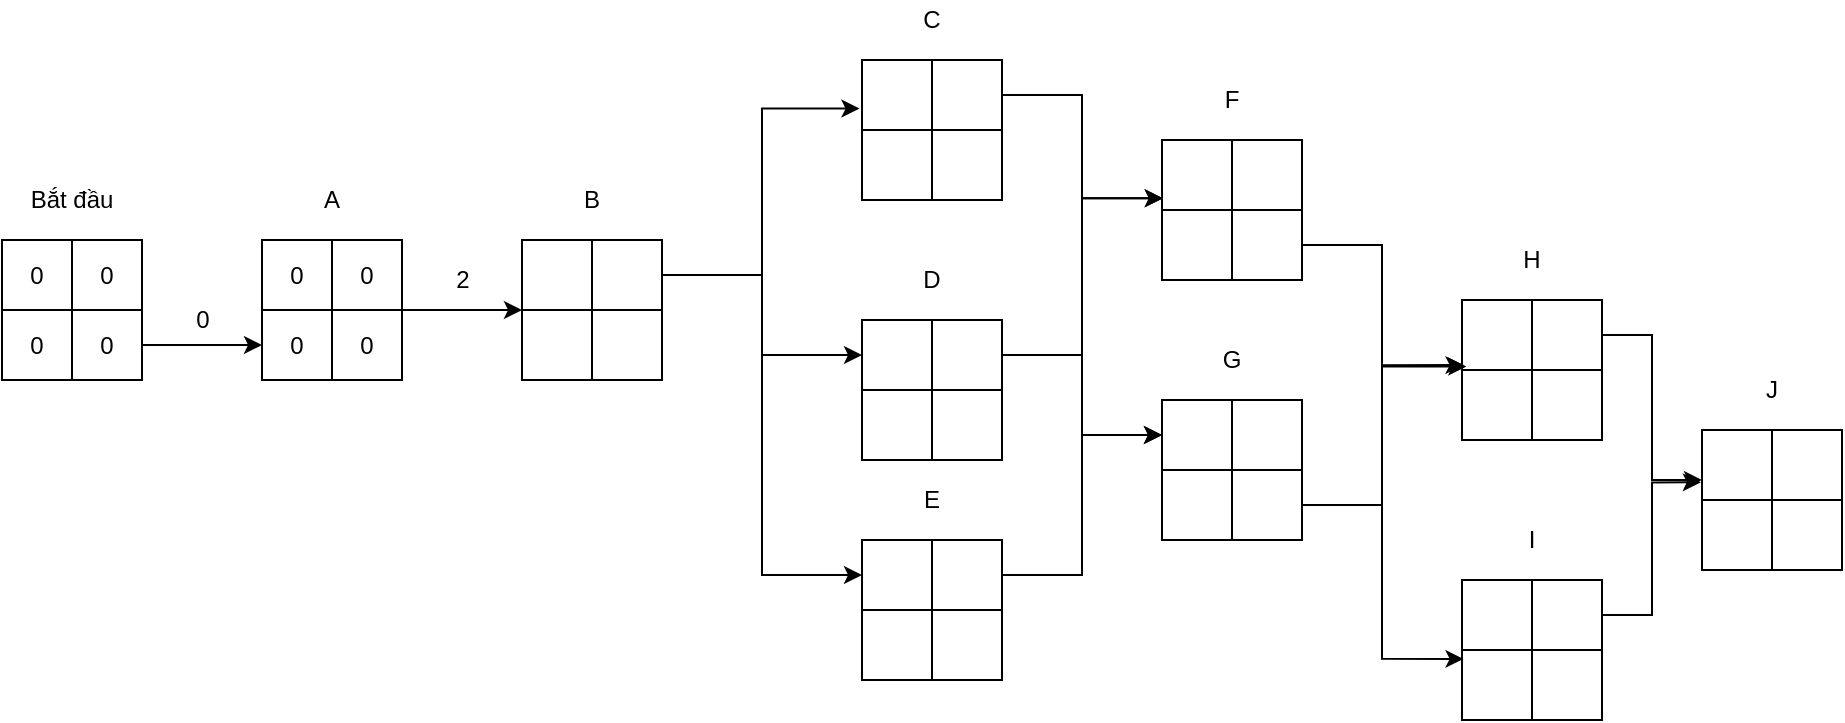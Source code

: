 <mxfile version="14.7.10" type="github">
  <diagram id="uhwE0c-8e0wxUdymhMIp" name="Page-1">
    <mxGraphModel dx="1133" dy="554" grid="1" gridSize="10" guides="1" tooltips="1" connect="1" arrows="1" fold="1" page="1" pageScale="1" pageWidth="827" pageHeight="1169" math="0" shadow="0">
      <root>
        <mxCell id="0" />
        <mxCell id="1" parent="0" />
        <mxCell id="TPGvRt4gA4q5o_KJM3am-9" value="" style="shape=table;startSize=0;container=1;collapsible=0;childLayout=tableLayout;" vertex="1" parent="1">
          <mxGeometry x="110" y="140" width="70" height="70" as="geometry" />
        </mxCell>
        <mxCell id="TPGvRt4gA4q5o_KJM3am-10" value="" style="shape=partialRectangle;collapsible=0;dropTarget=0;pointerEvents=0;fillColor=none;top=0;left=0;bottom=0;right=0;points=[[0,0.5],[1,0.5]];portConstraint=eastwest;" vertex="1" parent="TPGvRt4gA4q5o_KJM3am-9">
          <mxGeometry width="70" height="35" as="geometry" />
        </mxCell>
        <mxCell id="TPGvRt4gA4q5o_KJM3am-11" value="0" style="shape=partialRectangle;html=1;whiteSpace=wrap;connectable=0;overflow=hidden;fillColor=none;top=0;left=0;bottom=0;right=0;" vertex="1" parent="TPGvRt4gA4q5o_KJM3am-10">
          <mxGeometry width="35" height="35" as="geometry" />
        </mxCell>
        <mxCell id="TPGvRt4gA4q5o_KJM3am-12" value="0" style="shape=partialRectangle;html=1;whiteSpace=wrap;connectable=0;overflow=hidden;fillColor=none;top=0;left=0;bottom=0;right=0;" vertex="1" parent="TPGvRt4gA4q5o_KJM3am-10">
          <mxGeometry x="35" width="35" height="35" as="geometry" />
        </mxCell>
        <mxCell id="TPGvRt4gA4q5o_KJM3am-13" value="" style="shape=partialRectangle;collapsible=0;dropTarget=0;pointerEvents=0;fillColor=none;top=0;left=0;bottom=0;right=0;points=[[0,0.5],[1,0.5]];portConstraint=eastwest;" vertex="1" parent="TPGvRt4gA4q5o_KJM3am-9">
          <mxGeometry y="35" width="70" height="35" as="geometry" />
        </mxCell>
        <mxCell id="TPGvRt4gA4q5o_KJM3am-14" value="0" style="shape=partialRectangle;html=1;whiteSpace=wrap;connectable=0;overflow=hidden;fillColor=none;top=0;left=0;bottom=0;right=0;" vertex="1" parent="TPGvRt4gA4q5o_KJM3am-13">
          <mxGeometry width="35" height="35" as="geometry" />
        </mxCell>
        <mxCell id="TPGvRt4gA4q5o_KJM3am-15" value="0" style="shape=partialRectangle;html=1;whiteSpace=wrap;connectable=0;overflow=hidden;fillColor=none;top=0;left=0;bottom=0;right=0;" vertex="1" parent="TPGvRt4gA4q5o_KJM3am-13">
          <mxGeometry x="35" width="35" height="35" as="geometry" />
        </mxCell>
        <mxCell id="TPGvRt4gA4q5o_KJM3am-16" value="Bắt đầu" style="text;html=1;strokeColor=none;fillColor=none;align=center;verticalAlign=middle;whiteSpace=wrap;rounded=0;" vertex="1" parent="1">
          <mxGeometry x="110" y="110" width="70" height="20" as="geometry" />
        </mxCell>
        <mxCell id="TPGvRt4gA4q5o_KJM3am-34" style="edgeStyle=orthogonalEdgeStyle;rounded=0;orthogonalLoop=1;jettySize=auto;html=1;" edge="1" parent="1" source="TPGvRt4gA4q5o_KJM3am-17" target="TPGvRt4gA4q5o_KJM3am-26">
          <mxGeometry relative="1" as="geometry">
            <Array as="points">
              <mxPoint x="350" y="175" />
              <mxPoint x="350" y="175" />
            </Array>
          </mxGeometry>
        </mxCell>
        <mxCell id="TPGvRt4gA4q5o_KJM3am-17" value="" style="shape=table;startSize=0;container=1;collapsible=0;childLayout=tableLayout;" vertex="1" parent="1">
          <mxGeometry x="240" y="140" width="70" height="70" as="geometry" />
        </mxCell>
        <mxCell id="TPGvRt4gA4q5o_KJM3am-18" value="" style="shape=partialRectangle;collapsible=0;dropTarget=0;pointerEvents=0;fillColor=none;top=0;left=0;bottom=0;right=0;points=[[0,0.5],[1,0.5]];portConstraint=eastwest;" vertex="1" parent="TPGvRt4gA4q5o_KJM3am-17">
          <mxGeometry width="70" height="35" as="geometry" />
        </mxCell>
        <mxCell id="TPGvRt4gA4q5o_KJM3am-19" value="0" style="shape=partialRectangle;html=1;whiteSpace=wrap;connectable=0;overflow=hidden;fillColor=none;top=0;left=0;bottom=0;right=0;" vertex="1" parent="TPGvRt4gA4q5o_KJM3am-18">
          <mxGeometry width="35" height="35" as="geometry" />
        </mxCell>
        <mxCell id="TPGvRt4gA4q5o_KJM3am-20" value="0" style="shape=partialRectangle;html=1;whiteSpace=wrap;connectable=0;overflow=hidden;fillColor=none;top=0;left=0;bottom=0;right=0;" vertex="1" parent="TPGvRt4gA4q5o_KJM3am-18">
          <mxGeometry x="35" width="35" height="35" as="geometry" />
        </mxCell>
        <mxCell id="TPGvRt4gA4q5o_KJM3am-21" value="" style="shape=partialRectangle;collapsible=0;dropTarget=0;pointerEvents=0;fillColor=none;top=0;left=0;bottom=0;right=0;points=[[0,0.5],[1,0.5]];portConstraint=eastwest;" vertex="1" parent="TPGvRt4gA4q5o_KJM3am-17">
          <mxGeometry y="35" width="70" height="35" as="geometry" />
        </mxCell>
        <mxCell id="TPGvRt4gA4q5o_KJM3am-22" value="0" style="shape=partialRectangle;html=1;whiteSpace=wrap;connectable=0;overflow=hidden;fillColor=none;top=0;left=0;bottom=0;right=0;" vertex="1" parent="TPGvRt4gA4q5o_KJM3am-21">
          <mxGeometry width="35" height="35" as="geometry" />
        </mxCell>
        <mxCell id="TPGvRt4gA4q5o_KJM3am-23" value="0" style="shape=partialRectangle;html=1;whiteSpace=wrap;connectable=0;overflow=hidden;fillColor=none;top=0;left=0;bottom=0;right=0;" vertex="1" parent="TPGvRt4gA4q5o_KJM3am-21">
          <mxGeometry x="35" width="35" height="35" as="geometry" />
        </mxCell>
        <mxCell id="TPGvRt4gA4q5o_KJM3am-24" value="A" style="text;html=1;strokeColor=none;fillColor=none;align=center;verticalAlign=middle;whiteSpace=wrap;rounded=0;" vertex="1" parent="1">
          <mxGeometry x="240" y="110" width="70" height="20" as="geometry" />
        </mxCell>
        <mxCell id="TPGvRt4gA4q5o_KJM3am-25" value="" style="shape=table;startSize=0;container=1;collapsible=0;childLayout=tableLayout;" vertex="1" parent="1">
          <mxGeometry x="370" y="140" width="70" height="70" as="geometry" />
        </mxCell>
        <mxCell id="TPGvRt4gA4q5o_KJM3am-26" value="" style="shape=partialRectangle;collapsible=0;dropTarget=0;pointerEvents=0;fillColor=none;top=0;left=0;bottom=0;right=0;points=[[0,0.5],[1,0.5]];portConstraint=eastwest;" vertex="1" parent="TPGvRt4gA4q5o_KJM3am-25">
          <mxGeometry width="70" height="35" as="geometry" />
        </mxCell>
        <mxCell id="TPGvRt4gA4q5o_KJM3am-27" value="" style="shape=partialRectangle;html=1;whiteSpace=wrap;connectable=0;overflow=hidden;fillColor=none;top=0;left=0;bottom=0;right=0;" vertex="1" parent="TPGvRt4gA4q5o_KJM3am-26">
          <mxGeometry width="35" height="35" as="geometry" />
        </mxCell>
        <mxCell id="TPGvRt4gA4q5o_KJM3am-28" value="" style="shape=partialRectangle;html=1;whiteSpace=wrap;connectable=0;overflow=hidden;fillColor=none;top=0;left=0;bottom=0;right=0;" vertex="1" parent="TPGvRt4gA4q5o_KJM3am-26">
          <mxGeometry x="35" width="35" height="35" as="geometry" />
        </mxCell>
        <mxCell id="TPGvRt4gA4q5o_KJM3am-29" value="" style="shape=partialRectangle;collapsible=0;dropTarget=0;pointerEvents=0;fillColor=none;top=0;left=0;bottom=0;right=0;points=[[0,0.5],[1,0.5]];portConstraint=eastwest;" vertex="1" parent="TPGvRt4gA4q5o_KJM3am-25">
          <mxGeometry y="35" width="70" height="35" as="geometry" />
        </mxCell>
        <mxCell id="TPGvRt4gA4q5o_KJM3am-30" value="" style="shape=partialRectangle;html=1;whiteSpace=wrap;connectable=0;overflow=hidden;fillColor=none;top=0;left=0;bottom=0;right=0;" vertex="1" parent="TPGvRt4gA4q5o_KJM3am-29">
          <mxGeometry width="35" height="35" as="geometry" />
        </mxCell>
        <mxCell id="TPGvRt4gA4q5o_KJM3am-31" value="" style="shape=partialRectangle;html=1;whiteSpace=wrap;connectable=0;overflow=hidden;fillColor=none;top=0;left=0;bottom=0;right=0;" vertex="1" parent="TPGvRt4gA4q5o_KJM3am-29">
          <mxGeometry x="35" width="35" height="35" as="geometry" />
        </mxCell>
        <mxCell id="TPGvRt4gA4q5o_KJM3am-32" value="B" style="text;html=1;strokeColor=none;fillColor=none;align=center;verticalAlign=middle;whiteSpace=wrap;rounded=0;" vertex="1" parent="1">
          <mxGeometry x="370" y="110" width="70" height="20" as="geometry" />
        </mxCell>
        <mxCell id="TPGvRt4gA4q5o_KJM3am-33" style="edgeStyle=orthogonalEdgeStyle;rounded=0;orthogonalLoop=1;jettySize=auto;html=1;entryX=0;entryY=0.5;entryDx=0;entryDy=0;" edge="1" parent="1" source="TPGvRt4gA4q5o_KJM3am-13" target="TPGvRt4gA4q5o_KJM3am-21">
          <mxGeometry relative="1" as="geometry" />
        </mxCell>
        <mxCell id="TPGvRt4gA4q5o_KJM3am-35" value="" style="shape=table;startSize=0;container=1;collapsible=0;childLayout=tableLayout;" vertex="1" parent="1">
          <mxGeometry x="540" y="50" width="70" height="70" as="geometry" />
        </mxCell>
        <mxCell id="TPGvRt4gA4q5o_KJM3am-36" value="" style="shape=partialRectangle;collapsible=0;dropTarget=0;pointerEvents=0;fillColor=none;top=0;left=0;bottom=0;right=0;points=[[0,0.5],[1,0.5]];portConstraint=eastwest;" vertex="1" parent="TPGvRt4gA4q5o_KJM3am-35">
          <mxGeometry width="70" height="35" as="geometry" />
        </mxCell>
        <mxCell id="TPGvRt4gA4q5o_KJM3am-37" value="" style="shape=partialRectangle;html=1;whiteSpace=wrap;connectable=0;overflow=hidden;fillColor=none;top=0;left=0;bottom=0;right=0;" vertex="1" parent="TPGvRt4gA4q5o_KJM3am-36">
          <mxGeometry width="35" height="35" as="geometry" />
        </mxCell>
        <mxCell id="TPGvRt4gA4q5o_KJM3am-38" value="" style="shape=partialRectangle;html=1;whiteSpace=wrap;connectable=0;overflow=hidden;fillColor=none;top=0;left=0;bottom=0;right=0;" vertex="1" parent="TPGvRt4gA4q5o_KJM3am-36">
          <mxGeometry x="35" width="35" height="35" as="geometry" />
        </mxCell>
        <mxCell id="TPGvRt4gA4q5o_KJM3am-39" value="" style="shape=partialRectangle;collapsible=0;dropTarget=0;pointerEvents=0;fillColor=none;top=0;left=0;bottom=0;right=0;points=[[0,0.5],[1,0.5]];portConstraint=eastwest;" vertex="1" parent="TPGvRt4gA4q5o_KJM3am-35">
          <mxGeometry y="35" width="70" height="35" as="geometry" />
        </mxCell>
        <mxCell id="TPGvRt4gA4q5o_KJM3am-40" value="" style="shape=partialRectangle;html=1;whiteSpace=wrap;connectable=0;overflow=hidden;fillColor=none;top=0;left=0;bottom=0;right=0;" vertex="1" parent="TPGvRt4gA4q5o_KJM3am-39">
          <mxGeometry width="35" height="35" as="geometry" />
        </mxCell>
        <mxCell id="TPGvRt4gA4q5o_KJM3am-41" value="" style="shape=partialRectangle;html=1;whiteSpace=wrap;connectable=0;overflow=hidden;fillColor=none;top=0;left=0;bottom=0;right=0;" vertex="1" parent="TPGvRt4gA4q5o_KJM3am-39">
          <mxGeometry x="35" width="35" height="35" as="geometry" />
        </mxCell>
        <mxCell id="TPGvRt4gA4q5o_KJM3am-42" value="" style="shape=table;startSize=0;container=1;collapsible=0;childLayout=tableLayout;" vertex="1" parent="1">
          <mxGeometry x="540" y="180" width="70" height="70" as="geometry" />
        </mxCell>
        <mxCell id="TPGvRt4gA4q5o_KJM3am-43" value="" style="shape=partialRectangle;collapsible=0;dropTarget=0;pointerEvents=0;fillColor=none;top=0;left=0;bottom=0;right=0;points=[[0,0.5],[1,0.5]];portConstraint=eastwest;" vertex="1" parent="TPGvRt4gA4q5o_KJM3am-42">
          <mxGeometry width="70" height="35" as="geometry" />
        </mxCell>
        <mxCell id="TPGvRt4gA4q5o_KJM3am-44" value="" style="shape=partialRectangle;html=1;whiteSpace=wrap;connectable=0;overflow=hidden;fillColor=none;top=0;left=0;bottom=0;right=0;" vertex="1" parent="TPGvRt4gA4q5o_KJM3am-43">
          <mxGeometry width="35" height="35" as="geometry" />
        </mxCell>
        <mxCell id="TPGvRt4gA4q5o_KJM3am-45" value="" style="shape=partialRectangle;html=1;whiteSpace=wrap;connectable=0;overflow=hidden;fillColor=none;top=0;left=0;bottom=0;right=0;" vertex="1" parent="TPGvRt4gA4q5o_KJM3am-43">
          <mxGeometry x="35" width="35" height="35" as="geometry" />
        </mxCell>
        <mxCell id="TPGvRt4gA4q5o_KJM3am-46" value="" style="shape=partialRectangle;collapsible=0;dropTarget=0;pointerEvents=0;fillColor=none;top=0;left=0;bottom=0;right=0;points=[[0,0.5],[1,0.5]];portConstraint=eastwest;" vertex="1" parent="TPGvRt4gA4q5o_KJM3am-42">
          <mxGeometry y="35" width="70" height="35" as="geometry" />
        </mxCell>
        <mxCell id="TPGvRt4gA4q5o_KJM3am-47" value="" style="shape=partialRectangle;html=1;whiteSpace=wrap;connectable=0;overflow=hidden;fillColor=none;top=0;left=0;bottom=0;right=0;" vertex="1" parent="TPGvRt4gA4q5o_KJM3am-46">
          <mxGeometry width="35" height="35" as="geometry" />
        </mxCell>
        <mxCell id="TPGvRt4gA4q5o_KJM3am-48" value="" style="shape=partialRectangle;html=1;whiteSpace=wrap;connectable=0;overflow=hidden;fillColor=none;top=0;left=0;bottom=0;right=0;" vertex="1" parent="TPGvRt4gA4q5o_KJM3am-46">
          <mxGeometry x="35" width="35" height="35" as="geometry" />
        </mxCell>
        <mxCell id="TPGvRt4gA4q5o_KJM3am-49" value="" style="shape=table;startSize=0;container=1;collapsible=0;childLayout=tableLayout;" vertex="1" parent="1">
          <mxGeometry x="540" y="290" width="70" height="70" as="geometry" />
        </mxCell>
        <mxCell id="TPGvRt4gA4q5o_KJM3am-50" value="" style="shape=partialRectangle;collapsible=0;dropTarget=0;pointerEvents=0;fillColor=none;top=0;left=0;bottom=0;right=0;points=[[0,0.5],[1,0.5]];portConstraint=eastwest;" vertex="1" parent="TPGvRt4gA4q5o_KJM3am-49">
          <mxGeometry width="70" height="35" as="geometry" />
        </mxCell>
        <mxCell id="TPGvRt4gA4q5o_KJM3am-51" value="" style="shape=partialRectangle;html=1;whiteSpace=wrap;connectable=0;overflow=hidden;fillColor=none;top=0;left=0;bottom=0;right=0;" vertex="1" parent="TPGvRt4gA4q5o_KJM3am-50">
          <mxGeometry width="35" height="35" as="geometry" />
        </mxCell>
        <mxCell id="TPGvRt4gA4q5o_KJM3am-52" value="" style="shape=partialRectangle;html=1;whiteSpace=wrap;connectable=0;overflow=hidden;fillColor=none;top=0;left=0;bottom=0;right=0;" vertex="1" parent="TPGvRt4gA4q5o_KJM3am-50">
          <mxGeometry x="35" width="35" height="35" as="geometry" />
        </mxCell>
        <mxCell id="TPGvRt4gA4q5o_KJM3am-53" value="" style="shape=partialRectangle;collapsible=0;dropTarget=0;pointerEvents=0;fillColor=none;top=0;left=0;bottom=0;right=0;points=[[0,0.5],[1,0.5]];portConstraint=eastwest;" vertex="1" parent="TPGvRt4gA4q5o_KJM3am-49">
          <mxGeometry y="35" width="70" height="35" as="geometry" />
        </mxCell>
        <mxCell id="TPGvRt4gA4q5o_KJM3am-54" value="" style="shape=partialRectangle;html=1;whiteSpace=wrap;connectable=0;overflow=hidden;fillColor=none;top=0;left=0;bottom=0;right=0;" vertex="1" parent="TPGvRt4gA4q5o_KJM3am-53">
          <mxGeometry width="35" height="35" as="geometry" />
        </mxCell>
        <mxCell id="TPGvRt4gA4q5o_KJM3am-55" value="" style="shape=partialRectangle;html=1;whiteSpace=wrap;connectable=0;overflow=hidden;fillColor=none;top=0;left=0;bottom=0;right=0;" vertex="1" parent="TPGvRt4gA4q5o_KJM3am-53">
          <mxGeometry x="35" width="35" height="35" as="geometry" />
        </mxCell>
        <mxCell id="TPGvRt4gA4q5o_KJM3am-56" value="C" style="text;html=1;strokeColor=none;fillColor=none;align=center;verticalAlign=middle;whiteSpace=wrap;rounded=0;" vertex="1" parent="1">
          <mxGeometry x="540" y="20" width="70" height="20" as="geometry" />
        </mxCell>
        <mxCell id="TPGvRt4gA4q5o_KJM3am-58" value="D" style="text;html=1;strokeColor=none;fillColor=none;align=center;verticalAlign=middle;whiteSpace=wrap;rounded=0;" vertex="1" parent="1">
          <mxGeometry x="540" y="150" width="70" height="20" as="geometry" />
        </mxCell>
        <mxCell id="TPGvRt4gA4q5o_KJM3am-59" value="E" style="text;html=1;strokeColor=none;fillColor=none;align=center;verticalAlign=middle;whiteSpace=wrap;rounded=0;" vertex="1" parent="1">
          <mxGeometry x="540" y="260" width="70" height="20" as="geometry" />
        </mxCell>
        <mxCell id="TPGvRt4gA4q5o_KJM3am-60" style="edgeStyle=orthogonalEdgeStyle;rounded=0;orthogonalLoop=1;jettySize=auto;html=1;entryX=-0.018;entryY=0.694;entryDx=0;entryDy=0;entryPerimeter=0;" edge="1" parent="1" source="TPGvRt4gA4q5o_KJM3am-26" target="TPGvRt4gA4q5o_KJM3am-36">
          <mxGeometry relative="1" as="geometry" />
        </mxCell>
        <mxCell id="TPGvRt4gA4q5o_KJM3am-61" style="edgeStyle=orthogonalEdgeStyle;rounded=0;orthogonalLoop=1;jettySize=auto;html=1;entryX=0;entryY=0.5;entryDx=0;entryDy=0;" edge="1" parent="1" source="TPGvRt4gA4q5o_KJM3am-26" target="TPGvRt4gA4q5o_KJM3am-43">
          <mxGeometry relative="1" as="geometry" />
        </mxCell>
        <mxCell id="TPGvRt4gA4q5o_KJM3am-62" style="edgeStyle=orthogonalEdgeStyle;rounded=0;orthogonalLoop=1;jettySize=auto;html=1;entryX=0;entryY=0.5;entryDx=0;entryDy=0;" edge="1" parent="1" source="TPGvRt4gA4q5o_KJM3am-26" target="TPGvRt4gA4q5o_KJM3am-50">
          <mxGeometry relative="1" as="geometry" />
        </mxCell>
        <mxCell id="TPGvRt4gA4q5o_KJM3am-63" value="" style="shape=table;startSize=0;container=1;collapsible=0;childLayout=tableLayout;" vertex="1" parent="1">
          <mxGeometry x="690" y="90" width="70" height="70" as="geometry" />
        </mxCell>
        <mxCell id="TPGvRt4gA4q5o_KJM3am-64" value="" style="shape=partialRectangle;collapsible=0;dropTarget=0;pointerEvents=0;fillColor=none;top=0;left=0;bottom=0;right=0;points=[[0,0.5],[1,0.5]];portConstraint=eastwest;" vertex="1" parent="TPGvRt4gA4q5o_KJM3am-63">
          <mxGeometry width="70" height="35" as="geometry" />
        </mxCell>
        <mxCell id="TPGvRt4gA4q5o_KJM3am-65" value="" style="shape=partialRectangle;html=1;whiteSpace=wrap;connectable=0;overflow=hidden;fillColor=none;top=0;left=0;bottom=0;right=0;" vertex="1" parent="TPGvRt4gA4q5o_KJM3am-64">
          <mxGeometry width="35" height="35" as="geometry" />
        </mxCell>
        <mxCell id="TPGvRt4gA4q5o_KJM3am-66" value="" style="shape=partialRectangle;html=1;whiteSpace=wrap;connectable=0;overflow=hidden;fillColor=none;top=0;left=0;bottom=0;right=0;" vertex="1" parent="TPGvRt4gA4q5o_KJM3am-64">
          <mxGeometry x="35" width="35" height="35" as="geometry" />
        </mxCell>
        <mxCell id="TPGvRt4gA4q5o_KJM3am-67" value="" style="shape=partialRectangle;collapsible=0;dropTarget=0;pointerEvents=0;fillColor=none;top=0;left=0;bottom=0;right=0;points=[[0,0.5],[1,0.5]];portConstraint=eastwest;" vertex="1" parent="TPGvRt4gA4q5o_KJM3am-63">
          <mxGeometry y="35" width="70" height="35" as="geometry" />
        </mxCell>
        <mxCell id="TPGvRt4gA4q5o_KJM3am-68" value="" style="shape=partialRectangle;html=1;whiteSpace=wrap;connectable=0;overflow=hidden;fillColor=none;top=0;left=0;bottom=0;right=0;" vertex="1" parent="TPGvRt4gA4q5o_KJM3am-67">
          <mxGeometry width="35" height="35" as="geometry" />
        </mxCell>
        <mxCell id="TPGvRt4gA4q5o_KJM3am-69" value="" style="shape=partialRectangle;html=1;whiteSpace=wrap;connectable=0;overflow=hidden;fillColor=none;top=0;left=0;bottom=0;right=0;" vertex="1" parent="TPGvRt4gA4q5o_KJM3am-67">
          <mxGeometry x="35" width="35" height="35" as="geometry" />
        </mxCell>
        <mxCell id="TPGvRt4gA4q5o_KJM3am-70" value="F" style="text;html=1;strokeColor=none;fillColor=none;align=center;verticalAlign=middle;whiteSpace=wrap;rounded=0;" vertex="1" parent="1">
          <mxGeometry x="690" y="60" width="70" height="20" as="geometry" />
        </mxCell>
        <mxCell id="TPGvRt4gA4q5o_KJM3am-71" style="edgeStyle=orthogonalEdgeStyle;rounded=0;orthogonalLoop=1;jettySize=auto;html=1;entryX=0.006;entryY=0.832;entryDx=0;entryDy=0;entryPerimeter=0;" edge="1" parent="1" source="TPGvRt4gA4q5o_KJM3am-36" target="TPGvRt4gA4q5o_KJM3am-64">
          <mxGeometry relative="1" as="geometry" />
        </mxCell>
        <mxCell id="TPGvRt4gA4q5o_KJM3am-73" style="edgeStyle=orthogonalEdgeStyle;rounded=0;orthogonalLoop=1;jettySize=auto;html=1;entryX=0.006;entryY=0.832;entryDx=0;entryDy=0;entryPerimeter=0;" edge="1" parent="1" source="TPGvRt4gA4q5o_KJM3am-43" target="TPGvRt4gA4q5o_KJM3am-64">
          <mxGeometry relative="1" as="geometry" />
        </mxCell>
        <mxCell id="TPGvRt4gA4q5o_KJM3am-74" value="" style="shape=table;startSize=0;container=1;collapsible=0;childLayout=tableLayout;" vertex="1" parent="1">
          <mxGeometry x="690" y="220" width="70" height="70" as="geometry" />
        </mxCell>
        <mxCell id="TPGvRt4gA4q5o_KJM3am-75" value="" style="shape=partialRectangle;collapsible=0;dropTarget=0;pointerEvents=0;fillColor=none;top=0;left=0;bottom=0;right=0;points=[[0,0.5],[1,0.5]];portConstraint=eastwest;" vertex="1" parent="TPGvRt4gA4q5o_KJM3am-74">
          <mxGeometry width="70" height="35" as="geometry" />
        </mxCell>
        <mxCell id="TPGvRt4gA4q5o_KJM3am-76" value="" style="shape=partialRectangle;html=1;whiteSpace=wrap;connectable=0;overflow=hidden;fillColor=none;top=0;left=0;bottom=0;right=0;" vertex="1" parent="TPGvRt4gA4q5o_KJM3am-75">
          <mxGeometry width="35" height="35" as="geometry" />
        </mxCell>
        <mxCell id="TPGvRt4gA4q5o_KJM3am-77" value="" style="shape=partialRectangle;html=1;whiteSpace=wrap;connectable=0;overflow=hidden;fillColor=none;top=0;left=0;bottom=0;right=0;" vertex="1" parent="TPGvRt4gA4q5o_KJM3am-75">
          <mxGeometry x="35" width="35" height="35" as="geometry" />
        </mxCell>
        <mxCell id="TPGvRt4gA4q5o_KJM3am-78" value="" style="shape=partialRectangle;collapsible=0;dropTarget=0;pointerEvents=0;fillColor=none;top=0;left=0;bottom=0;right=0;points=[[0,0.5],[1,0.5]];portConstraint=eastwest;" vertex="1" parent="TPGvRt4gA4q5o_KJM3am-74">
          <mxGeometry y="35" width="70" height="35" as="geometry" />
        </mxCell>
        <mxCell id="TPGvRt4gA4q5o_KJM3am-79" value="" style="shape=partialRectangle;html=1;whiteSpace=wrap;connectable=0;overflow=hidden;fillColor=none;top=0;left=0;bottom=0;right=0;" vertex="1" parent="TPGvRt4gA4q5o_KJM3am-78">
          <mxGeometry width="35" height="35" as="geometry" />
        </mxCell>
        <mxCell id="TPGvRt4gA4q5o_KJM3am-80" value="" style="shape=partialRectangle;html=1;whiteSpace=wrap;connectable=0;overflow=hidden;fillColor=none;top=0;left=0;bottom=0;right=0;" vertex="1" parent="TPGvRt4gA4q5o_KJM3am-78">
          <mxGeometry x="35" width="35" height="35" as="geometry" />
        </mxCell>
        <mxCell id="TPGvRt4gA4q5o_KJM3am-81" value="G" style="text;html=1;strokeColor=none;fillColor=none;align=center;verticalAlign=middle;whiteSpace=wrap;rounded=0;" vertex="1" parent="1">
          <mxGeometry x="690" y="190" width="70" height="20" as="geometry" />
        </mxCell>
        <mxCell id="TPGvRt4gA4q5o_KJM3am-82" style="edgeStyle=orthogonalEdgeStyle;rounded=0;orthogonalLoop=1;jettySize=auto;html=1;entryX=0;entryY=0.5;entryDx=0;entryDy=0;" edge="1" parent="1" source="TPGvRt4gA4q5o_KJM3am-50" target="TPGvRt4gA4q5o_KJM3am-75">
          <mxGeometry relative="1" as="geometry" />
        </mxCell>
        <mxCell id="TPGvRt4gA4q5o_KJM3am-83" style="edgeStyle=orthogonalEdgeStyle;rounded=0;orthogonalLoop=1;jettySize=auto;html=1;entryX=0;entryY=0.5;entryDx=0;entryDy=0;" edge="1" parent="1" source="TPGvRt4gA4q5o_KJM3am-43" target="TPGvRt4gA4q5o_KJM3am-75">
          <mxGeometry relative="1" as="geometry" />
        </mxCell>
        <mxCell id="TPGvRt4gA4q5o_KJM3am-84" value="" style="shape=table;startSize=0;container=1;collapsible=0;childLayout=tableLayout;" vertex="1" parent="1">
          <mxGeometry x="840" y="170" width="70" height="70" as="geometry" />
        </mxCell>
        <mxCell id="TPGvRt4gA4q5o_KJM3am-85" value="" style="shape=partialRectangle;collapsible=0;dropTarget=0;pointerEvents=0;fillColor=none;top=0;left=0;bottom=0;right=0;points=[[0,0.5],[1,0.5]];portConstraint=eastwest;" vertex="1" parent="TPGvRt4gA4q5o_KJM3am-84">
          <mxGeometry width="70" height="35" as="geometry" />
        </mxCell>
        <mxCell id="TPGvRt4gA4q5o_KJM3am-86" value="" style="shape=partialRectangle;html=1;whiteSpace=wrap;connectable=0;overflow=hidden;fillColor=none;top=0;left=0;bottom=0;right=0;" vertex="1" parent="TPGvRt4gA4q5o_KJM3am-85">
          <mxGeometry width="35" height="35" as="geometry" />
        </mxCell>
        <mxCell id="TPGvRt4gA4q5o_KJM3am-87" value="" style="shape=partialRectangle;html=1;whiteSpace=wrap;connectable=0;overflow=hidden;fillColor=none;top=0;left=0;bottom=0;right=0;" vertex="1" parent="TPGvRt4gA4q5o_KJM3am-85">
          <mxGeometry x="35" width="35" height="35" as="geometry" />
        </mxCell>
        <mxCell id="TPGvRt4gA4q5o_KJM3am-88" value="" style="shape=partialRectangle;collapsible=0;dropTarget=0;pointerEvents=0;fillColor=none;top=0;left=0;bottom=0;right=0;points=[[0,0.5],[1,0.5]];portConstraint=eastwest;" vertex="1" parent="TPGvRt4gA4q5o_KJM3am-84">
          <mxGeometry y="35" width="70" height="35" as="geometry" />
        </mxCell>
        <mxCell id="TPGvRt4gA4q5o_KJM3am-89" value="" style="shape=partialRectangle;html=1;whiteSpace=wrap;connectable=0;overflow=hidden;fillColor=none;top=0;left=0;bottom=0;right=0;" vertex="1" parent="TPGvRt4gA4q5o_KJM3am-88">
          <mxGeometry width="35" height="35" as="geometry" />
        </mxCell>
        <mxCell id="TPGvRt4gA4q5o_KJM3am-90" value="" style="shape=partialRectangle;html=1;whiteSpace=wrap;connectable=0;overflow=hidden;fillColor=none;top=0;left=0;bottom=0;right=0;" vertex="1" parent="TPGvRt4gA4q5o_KJM3am-88">
          <mxGeometry x="35" width="35" height="35" as="geometry" />
        </mxCell>
        <mxCell id="TPGvRt4gA4q5o_KJM3am-91" value="H" style="text;html=1;strokeColor=none;fillColor=none;align=center;verticalAlign=middle;whiteSpace=wrap;rounded=0;" vertex="1" parent="1">
          <mxGeometry x="840" y="140" width="70" height="20" as="geometry" />
        </mxCell>
        <mxCell id="TPGvRt4gA4q5o_KJM3am-92" style="edgeStyle=orthogonalEdgeStyle;rounded=0;orthogonalLoop=1;jettySize=auto;html=1;entryX=0.011;entryY=0.93;entryDx=0;entryDy=0;entryPerimeter=0;" edge="1" parent="1" source="TPGvRt4gA4q5o_KJM3am-67" target="TPGvRt4gA4q5o_KJM3am-85">
          <mxGeometry relative="1" as="geometry" />
        </mxCell>
        <mxCell id="TPGvRt4gA4q5o_KJM3am-93" style="edgeStyle=orthogonalEdgeStyle;rounded=0;orthogonalLoop=1;jettySize=auto;html=1;entryX=0.031;entryY=-0.05;entryDx=0;entryDy=0;entryPerimeter=0;" edge="1" parent="1" source="TPGvRt4gA4q5o_KJM3am-78" target="TPGvRt4gA4q5o_KJM3am-88">
          <mxGeometry relative="1" as="geometry" />
        </mxCell>
        <mxCell id="TPGvRt4gA4q5o_KJM3am-94" value="" style="shape=table;startSize=0;container=1;collapsible=0;childLayout=tableLayout;" vertex="1" parent="1">
          <mxGeometry x="840" y="310" width="70" height="70" as="geometry" />
        </mxCell>
        <mxCell id="TPGvRt4gA4q5o_KJM3am-95" value="" style="shape=partialRectangle;collapsible=0;dropTarget=0;pointerEvents=0;fillColor=none;top=0;left=0;bottom=0;right=0;points=[[0,0.5],[1,0.5]];portConstraint=eastwest;" vertex="1" parent="TPGvRt4gA4q5o_KJM3am-94">
          <mxGeometry width="70" height="35" as="geometry" />
        </mxCell>
        <mxCell id="TPGvRt4gA4q5o_KJM3am-96" value="" style="shape=partialRectangle;html=1;whiteSpace=wrap;connectable=0;overflow=hidden;fillColor=none;top=0;left=0;bottom=0;right=0;" vertex="1" parent="TPGvRt4gA4q5o_KJM3am-95">
          <mxGeometry width="35" height="35" as="geometry" />
        </mxCell>
        <mxCell id="TPGvRt4gA4q5o_KJM3am-97" value="" style="shape=partialRectangle;html=1;whiteSpace=wrap;connectable=0;overflow=hidden;fillColor=none;top=0;left=0;bottom=0;right=0;" vertex="1" parent="TPGvRt4gA4q5o_KJM3am-95">
          <mxGeometry x="35" width="35" height="35" as="geometry" />
        </mxCell>
        <mxCell id="TPGvRt4gA4q5o_KJM3am-98" value="" style="shape=partialRectangle;collapsible=0;dropTarget=0;pointerEvents=0;fillColor=none;top=0;left=0;bottom=0;right=0;points=[[0,0.5],[1,0.5]];portConstraint=eastwest;" vertex="1" parent="TPGvRt4gA4q5o_KJM3am-94">
          <mxGeometry y="35" width="70" height="35" as="geometry" />
        </mxCell>
        <mxCell id="TPGvRt4gA4q5o_KJM3am-99" value="" style="shape=partialRectangle;html=1;whiteSpace=wrap;connectable=0;overflow=hidden;fillColor=none;top=0;left=0;bottom=0;right=0;" vertex="1" parent="TPGvRt4gA4q5o_KJM3am-98">
          <mxGeometry width="35" height="35" as="geometry" />
        </mxCell>
        <mxCell id="TPGvRt4gA4q5o_KJM3am-100" value="" style="shape=partialRectangle;html=1;whiteSpace=wrap;connectable=0;overflow=hidden;fillColor=none;top=0;left=0;bottom=0;right=0;" vertex="1" parent="TPGvRt4gA4q5o_KJM3am-98">
          <mxGeometry x="35" width="35" height="35" as="geometry" />
        </mxCell>
        <mxCell id="TPGvRt4gA4q5o_KJM3am-101" value="I" style="text;html=1;strokeColor=none;fillColor=none;align=center;verticalAlign=middle;whiteSpace=wrap;rounded=0;" vertex="1" parent="1">
          <mxGeometry x="840" y="280" width="70" height="20" as="geometry" />
        </mxCell>
        <mxCell id="TPGvRt4gA4q5o_KJM3am-102" style="edgeStyle=orthogonalEdgeStyle;rounded=0;orthogonalLoop=1;jettySize=auto;html=1;entryX=0.011;entryY=0.127;entryDx=0;entryDy=0;entryPerimeter=0;" edge="1" parent="1" source="TPGvRt4gA4q5o_KJM3am-78" target="TPGvRt4gA4q5o_KJM3am-98">
          <mxGeometry relative="1" as="geometry" />
        </mxCell>
        <mxCell id="TPGvRt4gA4q5o_KJM3am-103" value="" style="shape=table;startSize=0;container=1;collapsible=0;childLayout=tableLayout;" vertex="1" parent="1">
          <mxGeometry x="960" y="235" width="70" height="70" as="geometry" />
        </mxCell>
        <mxCell id="TPGvRt4gA4q5o_KJM3am-104" value="" style="shape=partialRectangle;collapsible=0;dropTarget=0;pointerEvents=0;fillColor=none;top=0;left=0;bottom=0;right=0;points=[[0,0.5],[1,0.5]];portConstraint=eastwest;" vertex="1" parent="TPGvRt4gA4q5o_KJM3am-103">
          <mxGeometry width="70" height="35" as="geometry" />
        </mxCell>
        <mxCell id="TPGvRt4gA4q5o_KJM3am-105" value="" style="shape=partialRectangle;html=1;whiteSpace=wrap;connectable=0;overflow=hidden;fillColor=none;top=0;left=0;bottom=0;right=0;" vertex="1" parent="TPGvRt4gA4q5o_KJM3am-104">
          <mxGeometry width="35" height="35" as="geometry" />
        </mxCell>
        <mxCell id="TPGvRt4gA4q5o_KJM3am-106" value="" style="shape=partialRectangle;html=1;whiteSpace=wrap;connectable=0;overflow=hidden;fillColor=none;top=0;left=0;bottom=0;right=0;" vertex="1" parent="TPGvRt4gA4q5o_KJM3am-104">
          <mxGeometry x="35" width="35" height="35" as="geometry" />
        </mxCell>
        <mxCell id="TPGvRt4gA4q5o_KJM3am-107" value="" style="shape=partialRectangle;collapsible=0;dropTarget=0;pointerEvents=0;fillColor=none;top=0;left=0;bottom=0;right=0;points=[[0,0.5],[1,0.5]];portConstraint=eastwest;" vertex="1" parent="TPGvRt4gA4q5o_KJM3am-103">
          <mxGeometry y="35" width="70" height="35" as="geometry" />
        </mxCell>
        <mxCell id="TPGvRt4gA4q5o_KJM3am-108" value="" style="shape=partialRectangle;html=1;whiteSpace=wrap;connectable=0;overflow=hidden;fillColor=none;top=0;left=0;bottom=0;right=0;" vertex="1" parent="TPGvRt4gA4q5o_KJM3am-107">
          <mxGeometry width="35" height="35" as="geometry" />
        </mxCell>
        <mxCell id="TPGvRt4gA4q5o_KJM3am-109" value="" style="shape=partialRectangle;html=1;whiteSpace=wrap;connectable=0;overflow=hidden;fillColor=none;top=0;left=0;bottom=0;right=0;" vertex="1" parent="TPGvRt4gA4q5o_KJM3am-107">
          <mxGeometry x="35" width="35" height="35" as="geometry" />
        </mxCell>
        <mxCell id="TPGvRt4gA4q5o_KJM3am-110" value="J" style="text;html=1;strokeColor=none;fillColor=none;align=center;verticalAlign=middle;whiteSpace=wrap;rounded=0;" vertex="1" parent="1">
          <mxGeometry x="960" y="205" width="70" height="20" as="geometry" />
        </mxCell>
        <mxCell id="TPGvRt4gA4q5o_KJM3am-111" style="edgeStyle=orthogonalEdgeStyle;rounded=0;orthogonalLoop=1;jettySize=auto;html=1;entryX=0;entryY=0.714;entryDx=0;entryDy=0;entryPerimeter=0;" edge="1" parent="1" source="TPGvRt4gA4q5o_KJM3am-85" target="TPGvRt4gA4q5o_KJM3am-104">
          <mxGeometry relative="1" as="geometry" />
        </mxCell>
        <mxCell id="TPGvRt4gA4q5o_KJM3am-112" style="edgeStyle=orthogonalEdgeStyle;rounded=0;orthogonalLoop=1;jettySize=auto;html=1;entryX=-0.008;entryY=0.748;entryDx=0;entryDy=0;entryPerimeter=0;" edge="1" parent="1" source="TPGvRt4gA4q5o_KJM3am-95" target="TPGvRt4gA4q5o_KJM3am-104">
          <mxGeometry relative="1" as="geometry" />
        </mxCell>
        <mxCell id="TPGvRt4gA4q5o_KJM3am-115" value="0" style="text;html=1;align=center;verticalAlign=middle;resizable=0;points=[];autosize=1;strokeColor=none;" vertex="1" parent="1">
          <mxGeometry x="200" y="170" width="20" height="20" as="geometry" />
        </mxCell>
        <mxCell id="TPGvRt4gA4q5o_KJM3am-117" value="2" style="text;html=1;align=center;verticalAlign=middle;resizable=0;points=[];autosize=1;strokeColor=none;" vertex="1" parent="1">
          <mxGeometry x="330" y="150" width="20" height="20" as="geometry" />
        </mxCell>
      </root>
    </mxGraphModel>
  </diagram>
</mxfile>
